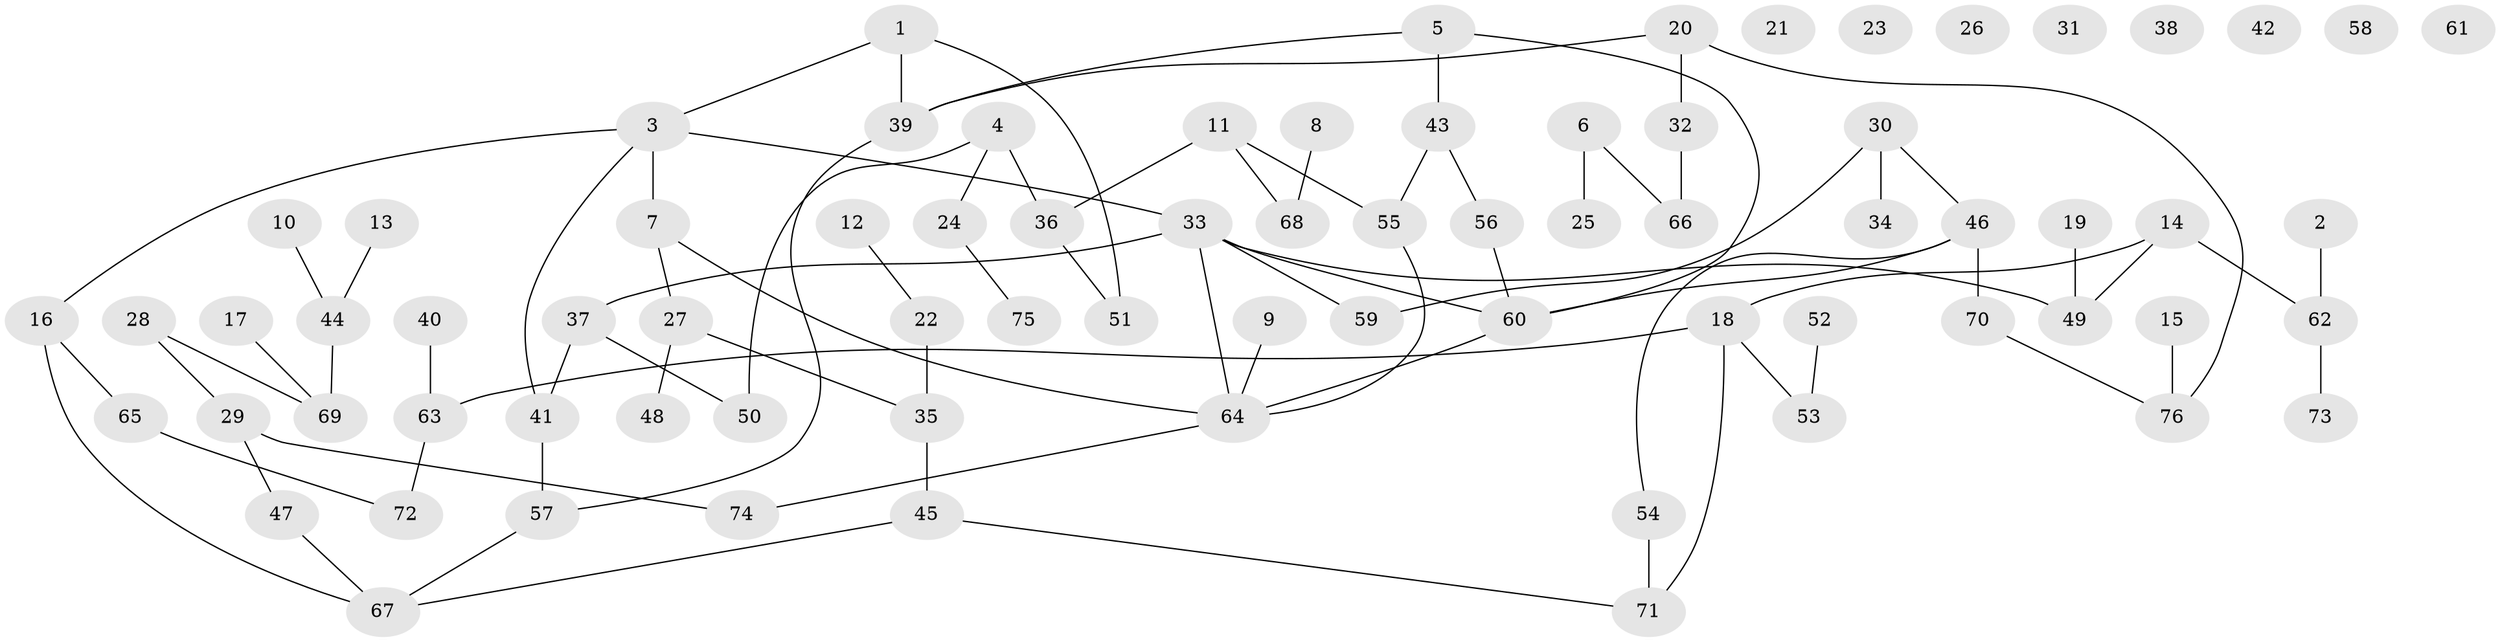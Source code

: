 // coarse degree distribution, {10: 0.02631578947368421, 5: 0.02631578947368421, 7: 0.05263157894736842, 1: 0.2631578947368421, 4: 0.07894736842105263, 2: 0.3684210526315789, 3: 0.18421052631578946}
// Generated by graph-tools (version 1.1) at 2025/48/03/04/25 22:48:01]
// undirected, 76 vertices, 84 edges
graph export_dot {
  node [color=gray90,style=filled];
  1;
  2;
  3;
  4;
  5;
  6;
  7;
  8;
  9;
  10;
  11;
  12;
  13;
  14;
  15;
  16;
  17;
  18;
  19;
  20;
  21;
  22;
  23;
  24;
  25;
  26;
  27;
  28;
  29;
  30;
  31;
  32;
  33;
  34;
  35;
  36;
  37;
  38;
  39;
  40;
  41;
  42;
  43;
  44;
  45;
  46;
  47;
  48;
  49;
  50;
  51;
  52;
  53;
  54;
  55;
  56;
  57;
  58;
  59;
  60;
  61;
  62;
  63;
  64;
  65;
  66;
  67;
  68;
  69;
  70;
  71;
  72;
  73;
  74;
  75;
  76;
  1 -- 3;
  1 -- 39;
  1 -- 51;
  2 -- 62;
  3 -- 7;
  3 -- 16;
  3 -- 33;
  3 -- 41;
  4 -- 24;
  4 -- 36;
  4 -- 50;
  5 -- 39;
  5 -- 43;
  5 -- 60;
  6 -- 25;
  6 -- 66;
  7 -- 27;
  7 -- 64;
  8 -- 68;
  9 -- 64;
  10 -- 44;
  11 -- 36;
  11 -- 55;
  11 -- 68;
  12 -- 22;
  13 -- 44;
  14 -- 18;
  14 -- 49;
  14 -- 62;
  15 -- 76;
  16 -- 65;
  16 -- 67;
  17 -- 69;
  18 -- 53;
  18 -- 63;
  18 -- 71;
  19 -- 49;
  20 -- 32;
  20 -- 39;
  20 -- 76;
  22 -- 35;
  24 -- 75;
  27 -- 35;
  27 -- 48;
  28 -- 29;
  28 -- 69;
  29 -- 47;
  29 -- 74;
  30 -- 34;
  30 -- 46;
  30 -- 59;
  32 -- 66;
  33 -- 37;
  33 -- 49;
  33 -- 59;
  33 -- 60;
  33 -- 64;
  35 -- 45;
  36 -- 51;
  37 -- 41;
  37 -- 50;
  39 -- 57;
  40 -- 63;
  41 -- 57;
  43 -- 55;
  43 -- 56;
  44 -- 69;
  45 -- 67;
  45 -- 71;
  46 -- 54;
  46 -- 60;
  46 -- 70;
  47 -- 67;
  52 -- 53;
  54 -- 71;
  55 -- 64;
  56 -- 60;
  57 -- 67;
  60 -- 64;
  62 -- 73;
  63 -- 72;
  64 -- 74;
  65 -- 72;
  70 -- 76;
}
